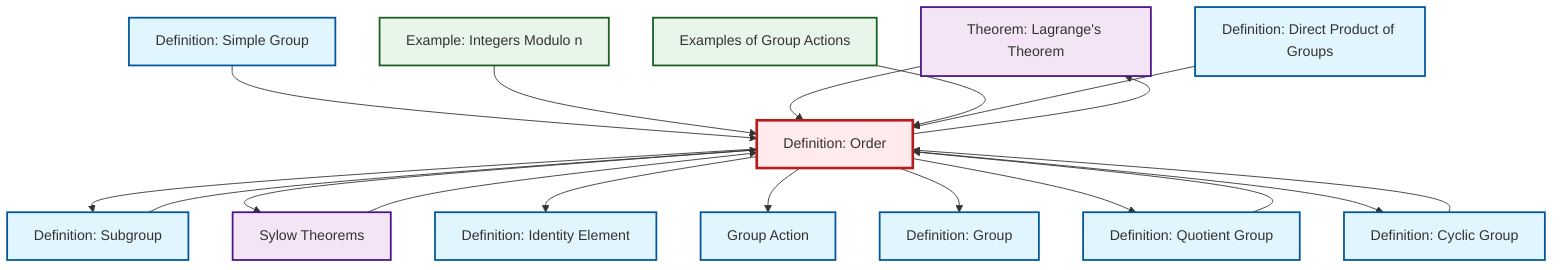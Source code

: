 graph TD
    classDef definition fill:#e1f5fe,stroke:#01579b,stroke-width:2px
    classDef theorem fill:#f3e5f5,stroke:#4a148c,stroke-width:2px
    classDef axiom fill:#fff3e0,stroke:#e65100,stroke-width:2px
    classDef example fill:#e8f5e9,stroke:#1b5e20,stroke-width:2px
    classDef current fill:#ffebee,stroke:#b71c1c,stroke-width:3px
    def-group["Definition: Group"]:::definition
    thm-lagrange["Theorem: Lagrange's Theorem"]:::theorem
    def-simple-group["Definition: Simple Group"]:::definition
    def-quotient-group["Definition: Quotient Group"]:::definition
    def-cyclic-group["Definition: Cyclic Group"]:::definition
    def-subgroup["Definition: Subgroup"]:::definition
    thm-sylow["Sylow Theorems"]:::theorem
    def-direct-product["Definition: Direct Product of Groups"]:::definition
    def-order["Definition: Order"]:::definition
    ex-quotient-integers-mod-n["Example: Integers Modulo n"]:::example
    def-group-action["Group Action"]:::definition
    def-identity-element["Definition: Identity Element"]:::definition
    ex-group-action-examples["Examples of Group Actions"]:::example
    def-simple-group --> def-order
    ex-quotient-integers-mod-n --> def-order
    def-order --> def-subgroup
    def-order --> thm-sylow
    def-subgroup --> def-order
    def-quotient-group --> def-order
    thm-lagrange --> def-order
    def-order --> thm-lagrange
    def-order --> def-identity-element
    def-order --> def-group-action
    ex-group-action-examples --> def-order
    def-cyclic-group --> def-order
    def-order --> def-group
    def-direct-product --> def-order
    def-order --> def-quotient-group
    thm-sylow --> def-order
    def-order --> def-cyclic-group
    class def-order current